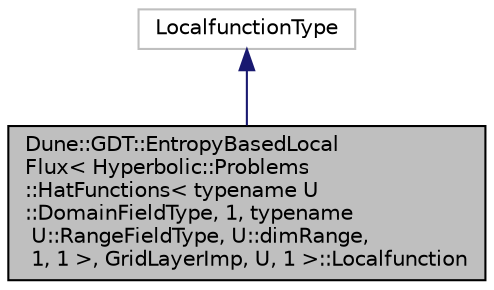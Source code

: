 digraph "Dune::GDT::EntropyBasedLocalFlux&lt; Hyperbolic::Problems::HatFunctions&lt; typename U::DomainFieldType, 1, typename U::RangeFieldType, U::dimRange, 1, 1 &gt;, GridLayerImp, U, 1 &gt;::Localfunction"
{
  edge [fontname="Helvetica",fontsize="10",labelfontname="Helvetica",labelfontsize="10"];
  node [fontname="Helvetica",fontsize="10",shape=record];
  Node0 [label="Dune::GDT::EntropyBasedLocal\lFlux\< Hyperbolic::Problems\l::HatFunctions\< typename U\l::DomainFieldType, 1, typename\l U::RangeFieldType, U::dimRange,\l 1, 1 \>, GridLayerImp, U, 1 \>::Localfunction",height=0.2,width=0.4,color="black", fillcolor="grey75", style="filled", fontcolor="black"];
  Node1 -> Node0 [dir="back",color="midnightblue",fontsize="10",style="solid",fontname="Helvetica"];
  Node1 [label="LocalfunctionType",height=0.2,width=0.4,color="grey75", fillcolor="white", style="filled"];
}
